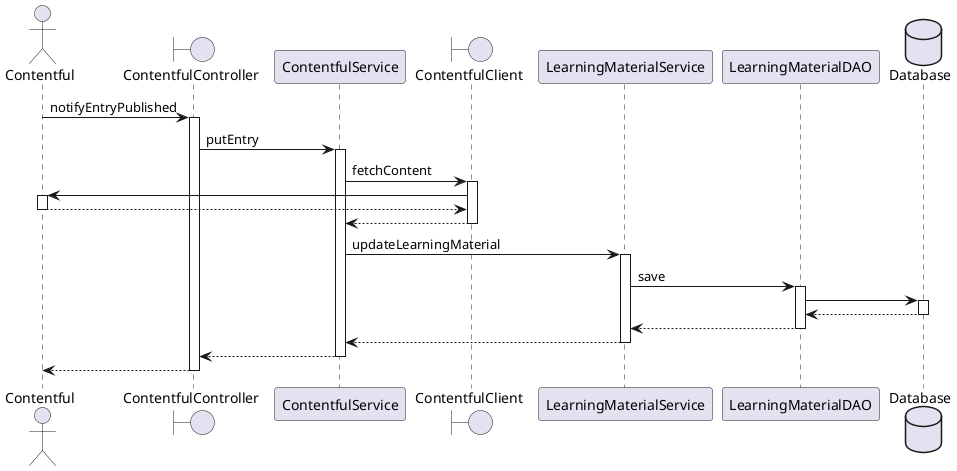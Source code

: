 @startuml

autoactivate on

actor Contentful
boundary ContentfulController
participant ContentfulService
boundary ContentfulClient
participant LearningMaterialService
participant LearningMaterialDAO
database Database

Contentful -> ContentfulController : notifyEntryPublished
ContentfulController -> ContentfulService : putEntry
ContentfulService -> ContentfulClient : fetchContent
ContentfulClient -> Contentful
return
return
ContentfulService -> LearningMaterialService : updateLearningMaterial
LearningMaterialService -> LearningMaterialDAO : save
LearningMaterialDAO -> Database
return
return
return
return
return

@enduml